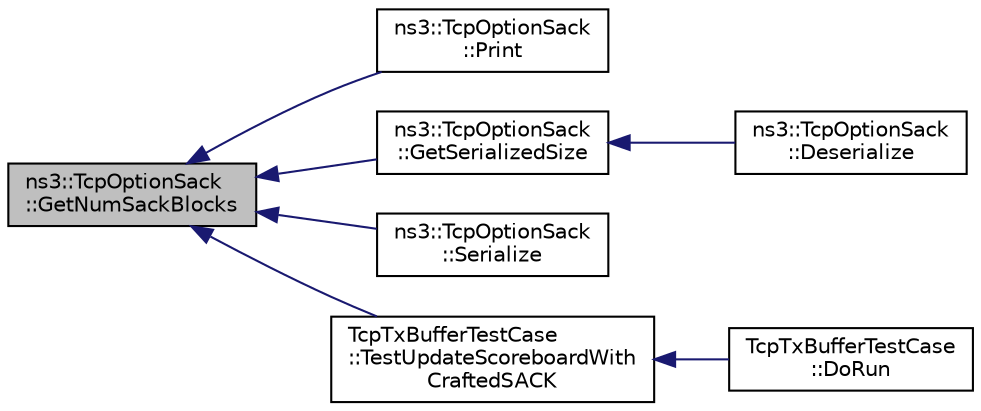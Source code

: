 digraph "ns3::TcpOptionSack::GetNumSackBlocks"
{
  edge [fontname="Helvetica",fontsize="10",labelfontname="Helvetica",labelfontsize="10"];
  node [fontname="Helvetica",fontsize="10",shape=record];
  rankdir="LR";
  Node1 [label="ns3::TcpOptionSack\l::GetNumSackBlocks",height=0.2,width=0.4,color="black", fillcolor="grey75", style="filled", fontcolor="black"];
  Node1 -> Node2 [dir="back",color="midnightblue",fontsize="10",style="solid"];
  Node2 [label="ns3::TcpOptionSack\l::Print",height=0.2,width=0.4,color="black", fillcolor="white", style="filled",URL="$d3/d3d/classns3_1_1TcpOptionSack.html#afe44f44505cb4f89edca9eb1bf263f14",tooltip="Print the Option contents. "];
  Node1 -> Node3 [dir="back",color="midnightblue",fontsize="10",style="solid"];
  Node3 [label="ns3::TcpOptionSack\l::GetSerializedSize",height=0.2,width=0.4,color="black", fillcolor="white", style="filled",URL="$d3/d3d/classns3_1_1TcpOptionSack.html#a4f9b493f57c759ee185d92785090bfd9",tooltip="Returns number of bytes required for Option serialization. "];
  Node3 -> Node4 [dir="back",color="midnightblue",fontsize="10",style="solid"];
  Node4 [label="ns3::TcpOptionSack\l::Deserialize",height=0.2,width=0.4,color="black", fillcolor="white", style="filled",URL="$d3/d3d/classns3_1_1TcpOptionSack.html#a8bc60b729045eb21b194d9ead50418e9",tooltip="Deserialize the Option from a buffer iterator. "];
  Node1 -> Node5 [dir="back",color="midnightblue",fontsize="10",style="solid"];
  Node5 [label="ns3::TcpOptionSack\l::Serialize",height=0.2,width=0.4,color="black", fillcolor="white", style="filled",URL="$d3/d3d/classns3_1_1TcpOptionSack.html#abf2142e86a79a0549b256e58026d0083",tooltip="Serialize the Option to a buffer iterator. "];
  Node1 -> Node6 [dir="back",color="midnightblue",fontsize="10",style="solid"];
  Node6 [label="TcpTxBufferTestCase\l::TestUpdateScoreboardWith\lCraftedSACK",height=0.2,width=0.4,color="black", fillcolor="white", style="filled",URL="$da/d2e/classTcpTxBufferTestCase.html#ad18852b35db54711dd66d6738a9e5604",tooltip="Test the scoreboard with emulated SACK. "];
  Node6 -> Node7 [dir="back",color="midnightblue",fontsize="10",style="solid"];
  Node7 [label="TcpTxBufferTestCase\l::DoRun",height=0.2,width=0.4,color="black", fillcolor="white", style="filled",URL="$da/d2e/classTcpTxBufferTestCase.html#a004312af9ed95478a651632f8e5a7181",tooltip="Implementation to actually run this TestCase. "];
}
